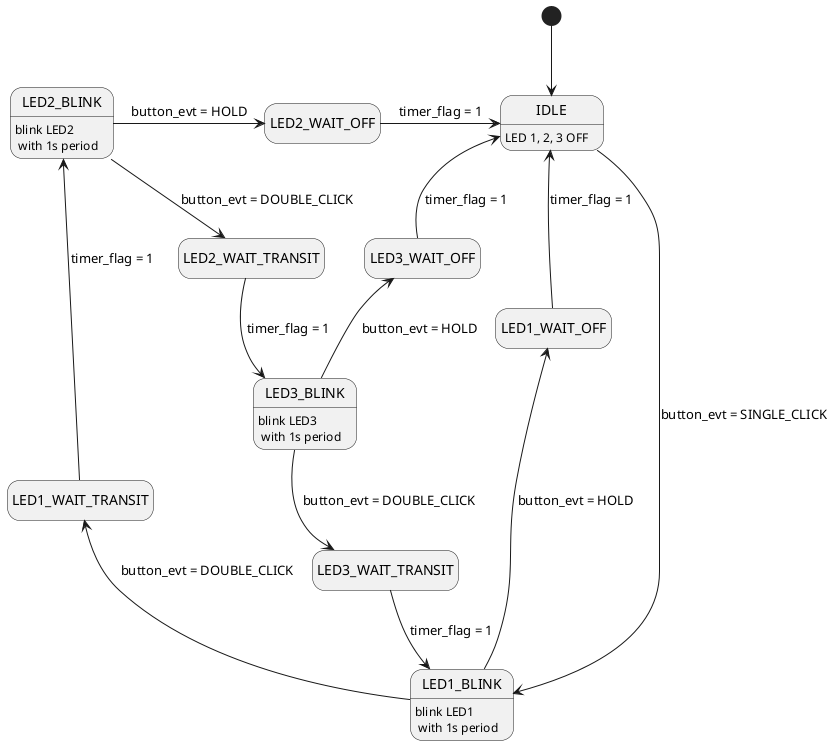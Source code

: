 @startuml system_manage_fsm

hide empty description

[*] -down-> IDLE

state IDLE : LED 1, 2, 3 OFF
IDLE -left-> LED1_BLINK : button_evt = SINGLE_CLICK

state LED1_BLINK : blink LED1\n with 1s period
LED1_BLINK -left-> LED1_WAIT_TRANSIT : button_evt = DOUBLE_CLICK
LED1_BLINK -up-> LED1_WAIT_OFF : button_evt = HOLD
LED1_WAIT_OFF -up-> IDLE : timer_flag = 1
LED1_WAIT_TRANSIT -up-> LED2_BLINK : timer_flag = 1


state LED2_BLINK : blink LED2\n with 1s period
LED2_BLINK -down-> LED2_WAIT_TRANSIT: button_evt = DOUBLE_CLICK
LED2_BLINK -right-> LED2_WAIT_OFF : button_evt = HOLD
LED2_WAIT_OFF -right-> IDLE: timer_flag = 1
LED2_WAIT_TRANSIT -down-> LED3_BLINK : timer_flag = 1

state LED3_BLINK : blink LED3\n with 1s period
LED3_BLINK -down-> LED3_WAIT_TRANSIT : button_evt = DOUBLE_CLICK
LED3_BLINK -up-> LED3_WAIT_OFF : button_evt = HOLD
LED3_WAIT_OFF -up-> IDLE : timer_flag = 1
LED3_WAIT_TRANSIT -down-> LED1_BLINK : timer_flag = 1

@enduml